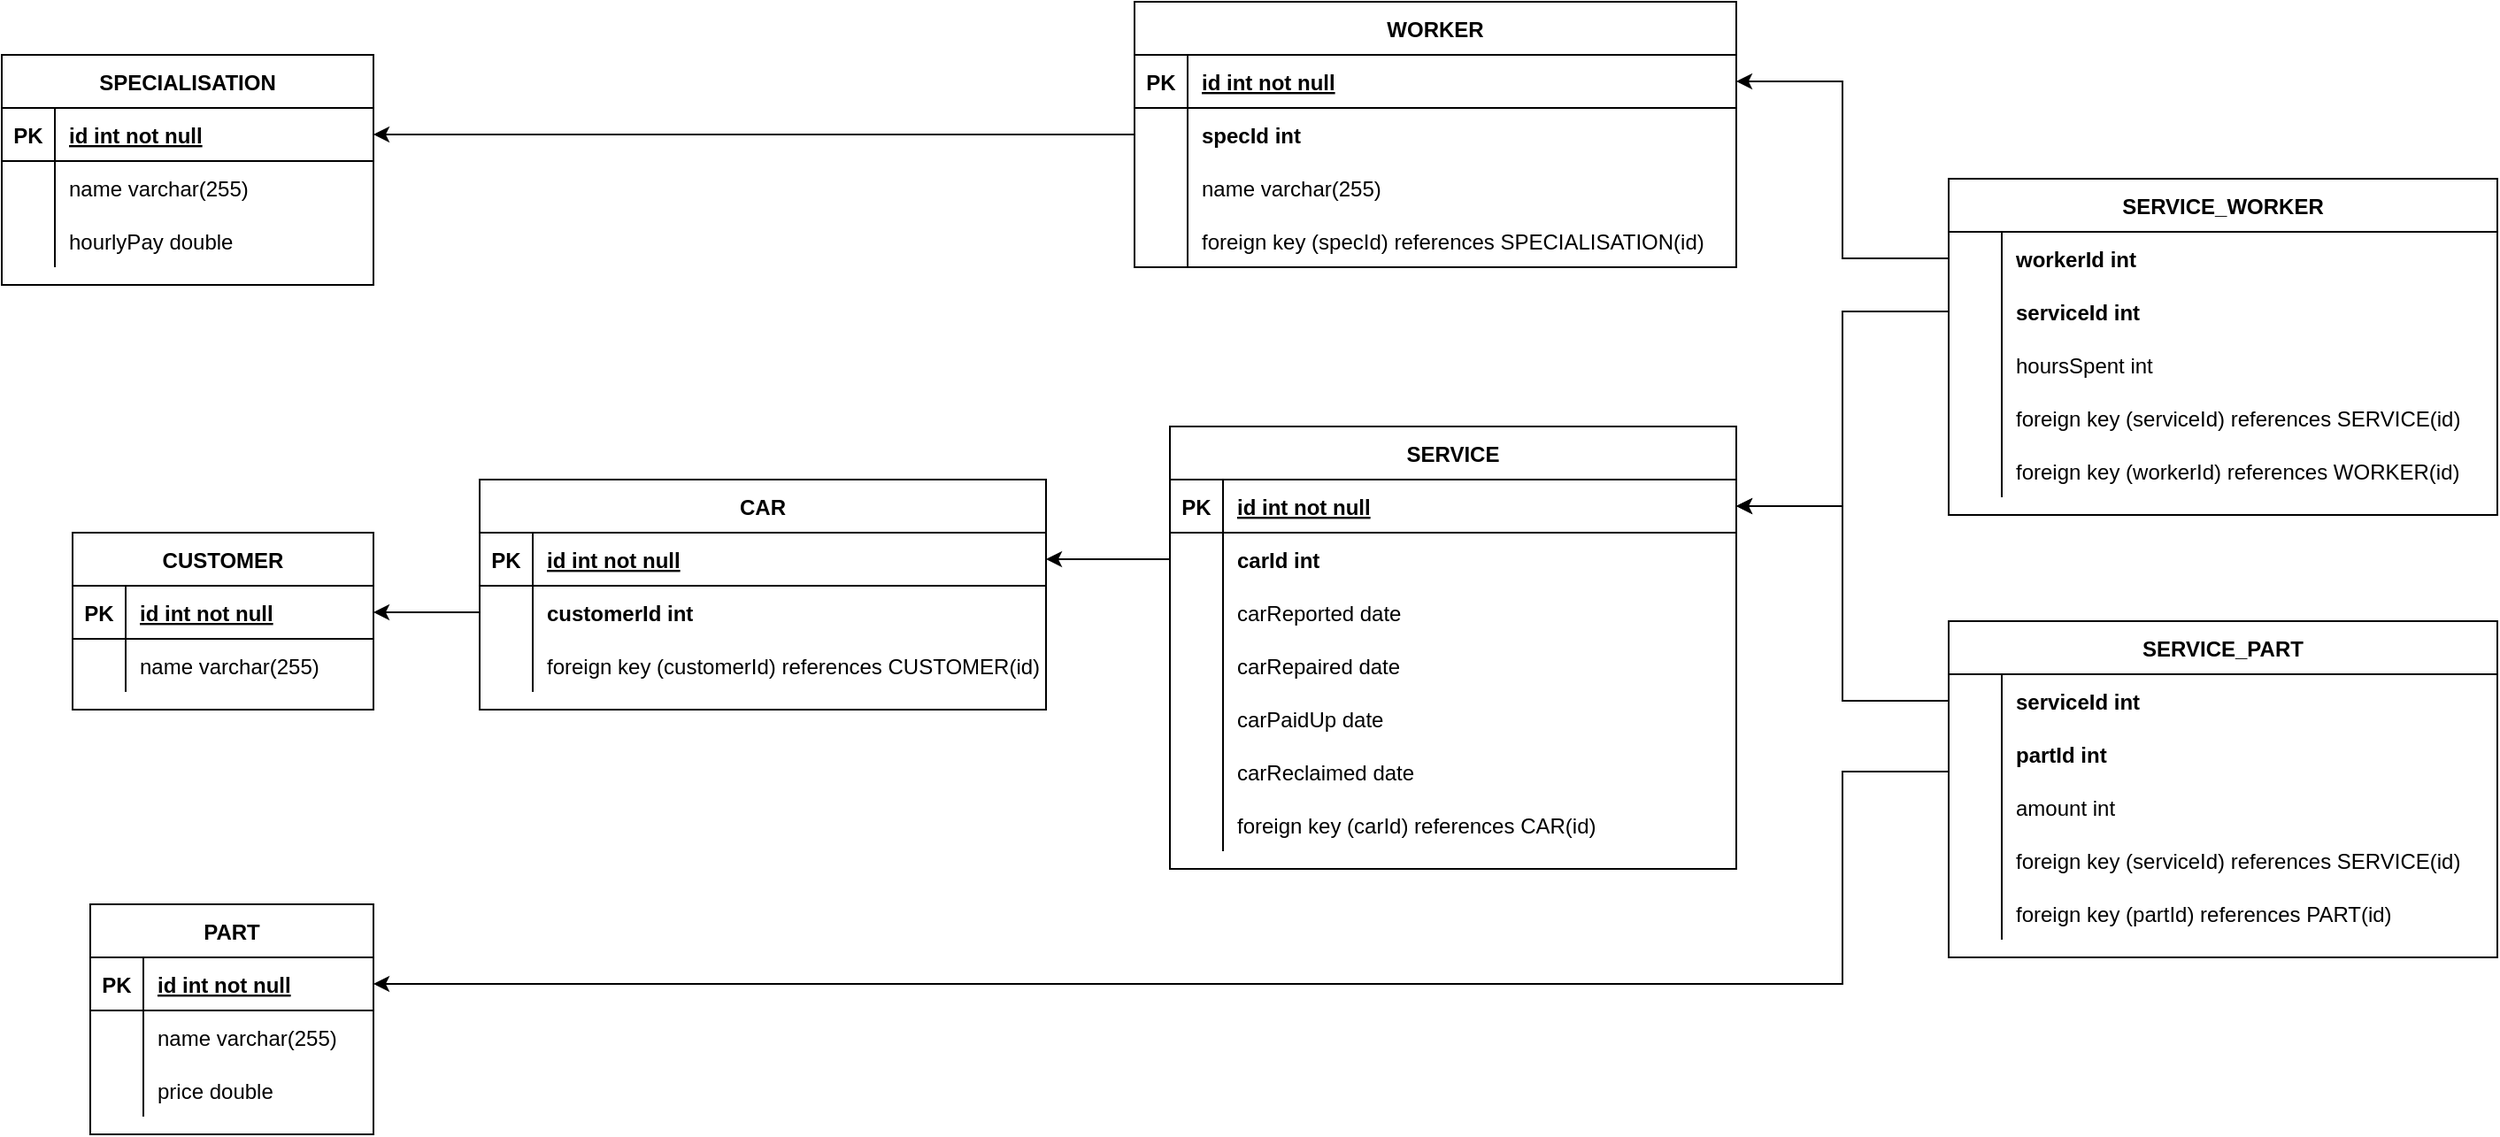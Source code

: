 <mxfile version="15.5.4" type="embed"><diagram name="Page-1" id="a7904f86-f2b4-8e86-fa97-74104820619b"><mxGraphModel dx="1587" dy="373" grid="1" gridSize="10" guides="1" tooltips="1" connect="1" arrows="1" fold="1" page="1" pageScale="1" pageWidth="1100" pageHeight="850" background="none" math="0" shadow="0"><root><mxCell id="0"/><mxCell id="1" parent="0"/><mxCell id="XZ2ydOIf4kOZczTVMrgC-162" value="CAR" style="shape=table;startSize=30;container=1;collapsible=1;childLayout=tableLayout;fixedRows=1;rowLines=0;fontStyle=1;align=center;resizeLast=1;" parent="1" vertex="1"><mxGeometry x="-380" y="380" width="320" height="130" as="geometry"/></mxCell><mxCell id="XZ2ydOIf4kOZczTVMrgC-163" value="" style="shape=tableRow;horizontal=0;startSize=0;swimlaneHead=0;swimlaneBody=0;fillColor=none;collapsible=0;dropTarget=0;points=[[0,0.5],[1,0.5]];portConstraint=eastwest;top=0;left=0;right=0;bottom=1;" parent="XZ2ydOIf4kOZczTVMrgC-162" vertex="1"><mxGeometry y="30" width="320" height="30" as="geometry"/></mxCell><mxCell id="XZ2ydOIf4kOZczTVMrgC-164" value="PK" style="shape=partialRectangle;overflow=hidden;connectable=0;fillColor=none;top=0;left=0;bottom=0;right=0;fontStyle=1;" parent="XZ2ydOIf4kOZczTVMrgC-163" vertex="1"><mxGeometry width="30" height="30" as="geometry"><mxRectangle width="30" height="30" as="alternateBounds"/></mxGeometry></mxCell><mxCell id="XZ2ydOIf4kOZczTVMrgC-165" value="id int not null" style="shape=partialRectangle;overflow=hidden;connectable=0;fillColor=none;align=left;top=0;left=0;bottom=0;right=0;spacingLeft=6;fontStyle=5;" parent="XZ2ydOIf4kOZczTVMrgC-163" vertex="1"><mxGeometry x="30" width="290" height="30" as="geometry"><mxRectangle width="290" height="30" as="alternateBounds"/></mxGeometry></mxCell><mxCell id="XZ2ydOIf4kOZczTVMrgC-166" value="" style="shape=tableRow;horizontal=0;startSize=0;swimlaneHead=0;swimlaneBody=0;fillColor=none;collapsible=0;dropTarget=0;points=[[0,0.5],[1,0.5]];portConstraint=eastwest;top=0;left=0;right=0;bottom=0;" parent="XZ2ydOIf4kOZczTVMrgC-162" vertex="1"><mxGeometry y="60" width="320" height="30" as="geometry"/></mxCell><mxCell id="XZ2ydOIf4kOZczTVMrgC-167" value="" style="shape=partialRectangle;overflow=hidden;connectable=0;fillColor=none;top=0;left=0;bottom=0;right=0;" parent="XZ2ydOIf4kOZczTVMrgC-166" vertex="1"><mxGeometry width="30" height="30" as="geometry"><mxRectangle width="30" height="30" as="alternateBounds"/></mxGeometry></mxCell><mxCell id="XZ2ydOIf4kOZczTVMrgC-168" value="customerId int" style="shape=partialRectangle;overflow=hidden;connectable=0;fillColor=none;align=left;top=0;left=0;bottom=0;right=0;spacingLeft=6;fontStyle=1" parent="XZ2ydOIf4kOZczTVMrgC-166" vertex="1"><mxGeometry x="30" width="290" height="30" as="geometry"><mxRectangle width="290" height="30" as="alternateBounds"/></mxGeometry></mxCell><mxCell id="XZ2ydOIf4kOZczTVMrgC-169" value="" style="shape=tableRow;horizontal=0;startSize=0;swimlaneHead=0;swimlaneBody=0;fillColor=none;collapsible=0;dropTarget=0;points=[[0,0.5],[1,0.5]];portConstraint=eastwest;top=0;left=0;right=0;bottom=0;" parent="XZ2ydOIf4kOZczTVMrgC-162" vertex="1"><mxGeometry y="90" width="320" height="30" as="geometry"/></mxCell><mxCell id="XZ2ydOIf4kOZczTVMrgC-170" value="" style="shape=partialRectangle;overflow=hidden;connectable=0;fillColor=none;top=0;left=0;bottom=0;right=0;" parent="XZ2ydOIf4kOZczTVMrgC-169" vertex="1"><mxGeometry width="30" height="30" as="geometry"><mxRectangle width="30" height="30" as="alternateBounds"/></mxGeometry></mxCell><mxCell id="XZ2ydOIf4kOZczTVMrgC-171" value="foreign key (customerId) references CUSTOMER(id)" style="shape=partialRectangle;overflow=hidden;connectable=0;fillColor=none;align=left;top=0;left=0;bottom=0;right=0;spacingLeft=6;" parent="XZ2ydOIf4kOZczTVMrgC-169" vertex="1"><mxGeometry x="30" width="290" height="30" as="geometry"><mxRectangle width="290" height="30" as="alternateBounds"/></mxGeometry></mxCell><mxCell id="XZ2ydOIf4kOZczTVMrgC-172" value="" style="edgeStyle=orthogonalEdgeStyle;rounded=0;orthogonalLoop=1;jettySize=auto;html=1;exitX=0;exitY=0.5;exitDx=0;exitDy=0;entryX=1;entryY=0.5;entryDx=0;entryDy=0;" parent="1" source="XZ2ydOIf4kOZczTVMrgC-177" target="XZ2ydOIf4kOZczTVMrgC-163" edge="1"><mxGeometry relative="1" as="geometry"><mxPoint x="-190" y="570" as="targetPoint"/></mxGeometry></mxCell><mxCell id="XZ2ydOIf4kOZczTVMrgC-173" value="SERVICE" style="shape=table;startSize=30;container=1;collapsible=1;childLayout=tableLayout;fixedRows=1;rowLines=0;fontStyle=1;align=center;resizeLast=1;" parent="1" vertex="1"><mxGeometry x="10" y="350" width="320" height="250" as="geometry"/></mxCell><mxCell id="XZ2ydOIf4kOZczTVMrgC-174" value="" style="shape=tableRow;horizontal=0;startSize=0;swimlaneHead=0;swimlaneBody=0;fillColor=none;collapsible=0;dropTarget=0;points=[[0,0.5],[1,0.5]];portConstraint=eastwest;top=0;left=0;right=0;bottom=1;" parent="XZ2ydOIf4kOZczTVMrgC-173" vertex="1"><mxGeometry y="30" width="320" height="30" as="geometry"/></mxCell><mxCell id="XZ2ydOIf4kOZczTVMrgC-175" value="PK" style="shape=partialRectangle;overflow=hidden;connectable=0;fillColor=none;top=0;left=0;bottom=0;right=0;fontStyle=1;" parent="XZ2ydOIf4kOZczTVMrgC-174" vertex="1"><mxGeometry width="30" height="30" as="geometry"><mxRectangle width="30" height="30" as="alternateBounds"/></mxGeometry></mxCell><mxCell id="XZ2ydOIf4kOZczTVMrgC-176" value="id int not null" style="shape=partialRectangle;overflow=hidden;connectable=0;fillColor=none;align=left;top=0;left=0;bottom=0;right=0;spacingLeft=6;fontStyle=5;" parent="XZ2ydOIf4kOZczTVMrgC-174" vertex="1"><mxGeometry x="30" width="290" height="30" as="geometry"><mxRectangle width="290" height="30" as="alternateBounds"/></mxGeometry></mxCell><mxCell id="XZ2ydOIf4kOZczTVMrgC-177" value="" style="shape=tableRow;horizontal=0;startSize=0;swimlaneHead=0;swimlaneBody=0;fillColor=none;collapsible=0;dropTarget=0;points=[[0,0.5],[1,0.5]];portConstraint=eastwest;top=0;left=0;right=0;bottom=0;" parent="XZ2ydOIf4kOZczTVMrgC-173" vertex="1"><mxGeometry y="60" width="320" height="30" as="geometry"/></mxCell><mxCell id="XZ2ydOIf4kOZczTVMrgC-178" value="" style="shape=partialRectangle;overflow=hidden;connectable=0;fillColor=none;top=0;left=0;bottom=0;right=0;" parent="XZ2ydOIf4kOZczTVMrgC-177" vertex="1"><mxGeometry width="30" height="30" as="geometry"><mxRectangle width="30" height="30" as="alternateBounds"/></mxGeometry></mxCell><mxCell id="XZ2ydOIf4kOZczTVMrgC-179" value="carId int" style="shape=partialRectangle;overflow=hidden;connectable=0;fillColor=none;align=left;top=0;left=0;bottom=0;right=0;spacingLeft=6;fontStyle=1" parent="XZ2ydOIf4kOZczTVMrgC-177" vertex="1"><mxGeometry x="30" width="290" height="30" as="geometry"><mxRectangle width="290" height="30" as="alternateBounds"/></mxGeometry></mxCell><mxCell id="XZ2ydOIf4kOZczTVMrgC-183" value="" style="shape=tableRow;horizontal=0;startSize=0;swimlaneHead=0;swimlaneBody=0;fillColor=none;collapsible=0;dropTarget=0;points=[[0,0.5],[1,0.5]];portConstraint=eastwest;top=0;left=0;right=0;bottom=0;" parent="XZ2ydOIf4kOZczTVMrgC-173" vertex="1"><mxGeometry y="90" width="320" height="30" as="geometry"/></mxCell><mxCell id="XZ2ydOIf4kOZczTVMrgC-184" value="" style="shape=partialRectangle;overflow=hidden;connectable=0;fillColor=none;top=0;left=0;bottom=0;right=0;" parent="XZ2ydOIf4kOZczTVMrgC-183" vertex="1"><mxGeometry width="30" height="30" as="geometry"><mxRectangle width="30" height="30" as="alternateBounds"/></mxGeometry></mxCell><mxCell id="XZ2ydOIf4kOZczTVMrgC-185" value="carReported date" style="shape=partialRectangle;overflow=hidden;connectable=0;fillColor=none;align=left;top=0;left=0;bottom=0;right=0;spacingLeft=6;" parent="XZ2ydOIf4kOZczTVMrgC-183" vertex="1"><mxGeometry x="30" width="290" height="30" as="geometry"><mxRectangle width="290" height="30" as="alternateBounds"/></mxGeometry></mxCell><mxCell id="XZ2ydOIf4kOZczTVMrgC-186" value="" style="shape=tableRow;horizontal=0;startSize=0;swimlaneHead=0;swimlaneBody=0;fillColor=none;collapsible=0;dropTarget=0;points=[[0,0.5],[1,0.5]];portConstraint=eastwest;top=0;left=0;right=0;bottom=0;" parent="XZ2ydOIf4kOZczTVMrgC-173" vertex="1"><mxGeometry y="120" width="320" height="30" as="geometry"/></mxCell><mxCell id="XZ2ydOIf4kOZczTVMrgC-187" value="" style="shape=partialRectangle;overflow=hidden;connectable=0;fillColor=none;top=0;left=0;bottom=0;right=0;" parent="XZ2ydOIf4kOZczTVMrgC-186" vertex="1"><mxGeometry width="30" height="30" as="geometry"><mxRectangle width="30" height="30" as="alternateBounds"/></mxGeometry></mxCell><mxCell id="XZ2ydOIf4kOZczTVMrgC-188" value="carRepaired date" style="shape=partialRectangle;overflow=hidden;connectable=0;fillColor=none;align=left;top=0;left=0;bottom=0;right=0;spacingLeft=6;" parent="XZ2ydOIf4kOZczTVMrgC-186" vertex="1"><mxGeometry x="30" width="290" height="30" as="geometry"><mxRectangle width="290" height="30" as="alternateBounds"/></mxGeometry></mxCell><mxCell id="XZ2ydOIf4kOZczTVMrgC-180" value="" style="shape=tableRow;horizontal=0;startSize=0;swimlaneHead=0;swimlaneBody=0;fillColor=none;collapsible=0;dropTarget=0;points=[[0,0.5],[1,0.5]];portConstraint=eastwest;top=0;left=0;right=0;bottom=0;" parent="XZ2ydOIf4kOZczTVMrgC-173" vertex="1"><mxGeometry y="150" width="320" height="30" as="geometry"/></mxCell><mxCell id="XZ2ydOIf4kOZczTVMrgC-181" value="" style="shape=partialRectangle;overflow=hidden;connectable=0;fillColor=none;top=0;left=0;bottom=0;right=0;" parent="XZ2ydOIf4kOZczTVMrgC-180" vertex="1"><mxGeometry width="30" height="30" as="geometry"><mxRectangle width="30" height="30" as="alternateBounds"/></mxGeometry></mxCell><mxCell id="XZ2ydOIf4kOZczTVMrgC-182" value="carPaidUp date" style="shape=partialRectangle;overflow=hidden;connectable=0;fillColor=none;align=left;top=0;left=0;bottom=0;right=0;spacingLeft=6;" parent="XZ2ydOIf4kOZczTVMrgC-180" vertex="1"><mxGeometry x="30" width="290" height="30" as="geometry"><mxRectangle width="290" height="30" as="alternateBounds"/></mxGeometry></mxCell><mxCell id="XZ2ydOIf4kOZczTVMrgC-189" value="" style="shape=tableRow;horizontal=0;startSize=0;swimlaneHead=0;swimlaneBody=0;fillColor=none;collapsible=0;dropTarget=0;points=[[0,0.5],[1,0.5]];portConstraint=eastwest;top=0;left=0;right=0;bottom=0;" parent="XZ2ydOIf4kOZczTVMrgC-173" vertex="1"><mxGeometry y="180" width="320" height="30" as="geometry"/></mxCell><mxCell id="XZ2ydOIf4kOZczTVMrgC-190" value="" style="shape=partialRectangle;overflow=hidden;connectable=0;fillColor=none;top=0;left=0;bottom=0;right=0;" parent="XZ2ydOIf4kOZczTVMrgC-189" vertex="1"><mxGeometry width="30" height="30" as="geometry"><mxRectangle width="30" height="30" as="alternateBounds"/></mxGeometry></mxCell><mxCell id="XZ2ydOIf4kOZczTVMrgC-191" value="carReclaimed date" style="shape=partialRectangle;overflow=hidden;connectable=0;fillColor=none;align=left;top=0;left=0;bottom=0;right=0;spacingLeft=6;" parent="XZ2ydOIf4kOZczTVMrgC-189" vertex="1"><mxGeometry x="30" width="290" height="30" as="geometry"><mxRectangle width="290" height="30" as="alternateBounds"/></mxGeometry></mxCell><mxCell id="4" value="" style="shape=tableRow;horizontal=0;startSize=0;swimlaneHead=0;swimlaneBody=0;fillColor=none;collapsible=0;dropTarget=0;points=[[0,0.5],[1,0.5]];portConstraint=eastwest;top=0;left=0;right=0;bottom=0;" vertex="1" parent="XZ2ydOIf4kOZczTVMrgC-173"><mxGeometry y="210" width="320" height="30" as="geometry"/></mxCell><mxCell id="5" value="" style="shape=partialRectangle;overflow=hidden;connectable=0;fillColor=none;top=0;left=0;bottom=0;right=0;" vertex="1" parent="4"><mxGeometry width="30" height="30" as="geometry"><mxRectangle width="30" height="30" as="alternateBounds"/></mxGeometry></mxCell><mxCell id="6" value="foreign key (carId) references CAR(id)" style="shape=partialRectangle;overflow=hidden;connectable=0;fillColor=none;align=left;top=0;left=0;bottom=0;right=0;spacingLeft=6;" vertex="1" parent="4"><mxGeometry x="30" width="290" height="30" as="geometry"><mxRectangle width="290" height="30" as="alternateBounds"/></mxGeometry></mxCell><mxCell id="XZ2ydOIf4kOZczTVMrgC-192" value="PART" style="shape=table;startSize=30;container=1;collapsible=1;childLayout=tableLayout;fixedRows=1;rowLines=0;fontStyle=1;align=center;resizeLast=1;" parent="1" vertex="1"><mxGeometry x="-600" y="620" width="160" height="130" as="geometry"/></mxCell><mxCell id="XZ2ydOIf4kOZczTVMrgC-193" value="" style="shape=tableRow;horizontal=0;startSize=0;swimlaneHead=0;swimlaneBody=0;fillColor=none;collapsible=0;dropTarget=0;points=[[0,0.5],[1,0.5]];portConstraint=eastwest;top=0;left=0;right=0;bottom=1;" parent="XZ2ydOIf4kOZczTVMrgC-192" vertex="1"><mxGeometry y="30" width="160" height="30" as="geometry"/></mxCell><mxCell id="XZ2ydOIf4kOZczTVMrgC-194" value="PK" style="shape=partialRectangle;overflow=hidden;connectable=0;fillColor=none;top=0;left=0;bottom=0;right=0;fontStyle=1;" parent="XZ2ydOIf4kOZczTVMrgC-193" vertex="1"><mxGeometry width="30" height="30" as="geometry"><mxRectangle width="30" height="30" as="alternateBounds"/></mxGeometry></mxCell><mxCell id="XZ2ydOIf4kOZczTVMrgC-195" value="id int not null" style="shape=partialRectangle;overflow=hidden;connectable=0;fillColor=none;align=left;top=0;left=0;bottom=0;right=0;spacingLeft=6;fontStyle=5;" parent="XZ2ydOIf4kOZczTVMrgC-193" vertex="1"><mxGeometry x="30" width="130" height="30" as="geometry"><mxRectangle width="130" height="30" as="alternateBounds"/></mxGeometry></mxCell><mxCell id="XZ2ydOIf4kOZczTVMrgC-196" value="" style="shape=tableRow;horizontal=0;startSize=0;swimlaneHead=0;swimlaneBody=0;fillColor=none;collapsible=0;dropTarget=0;points=[[0,0.5],[1,0.5]];portConstraint=eastwest;top=0;left=0;right=0;bottom=0;" parent="XZ2ydOIf4kOZczTVMrgC-192" vertex="1"><mxGeometry y="60" width="160" height="30" as="geometry"/></mxCell><mxCell id="XZ2ydOIf4kOZczTVMrgC-197" value="" style="shape=partialRectangle;overflow=hidden;connectable=0;fillColor=none;top=0;left=0;bottom=0;right=0;" parent="XZ2ydOIf4kOZczTVMrgC-196" vertex="1"><mxGeometry width="30" height="30" as="geometry"><mxRectangle width="30" height="30" as="alternateBounds"/></mxGeometry></mxCell><mxCell id="XZ2ydOIf4kOZczTVMrgC-198" value="name varchar(255)" style="shape=partialRectangle;overflow=hidden;connectable=0;fillColor=none;align=left;top=0;left=0;bottom=0;right=0;spacingLeft=6;" parent="XZ2ydOIf4kOZczTVMrgC-196" vertex="1"><mxGeometry x="30" width="130" height="30" as="geometry"><mxRectangle width="130" height="30" as="alternateBounds"/></mxGeometry></mxCell><mxCell id="XZ2ydOIf4kOZczTVMrgC-199" value="" style="shape=tableRow;horizontal=0;startSize=0;swimlaneHead=0;swimlaneBody=0;fillColor=none;collapsible=0;dropTarget=0;points=[[0,0.5],[1,0.5]];portConstraint=eastwest;top=0;left=0;right=0;bottom=0;" parent="XZ2ydOIf4kOZczTVMrgC-192" vertex="1"><mxGeometry y="90" width="160" height="30" as="geometry"/></mxCell><mxCell id="XZ2ydOIf4kOZczTVMrgC-200" value="" style="shape=partialRectangle;overflow=hidden;connectable=0;fillColor=none;top=0;left=0;bottom=0;right=0;" parent="XZ2ydOIf4kOZczTVMrgC-199" vertex="1"><mxGeometry width="30" height="30" as="geometry"><mxRectangle width="30" height="30" as="alternateBounds"/></mxGeometry></mxCell><mxCell id="XZ2ydOIf4kOZczTVMrgC-201" value="price double" style="shape=partialRectangle;overflow=hidden;connectable=0;fillColor=none;align=left;top=0;left=0;bottom=0;right=0;spacingLeft=6;" parent="XZ2ydOIf4kOZczTVMrgC-199" vertex="1"><mxGeometry x="30" width="130" height="30" as="geometry"><mxRectangle width="130" height="30" as="alternateBounds"/></mxGeometry></mxCell><mxCell id="XZ2ydOIf4kOZczTVMrgC-202" value="WORKER" style="shape=table;startSize=30;container=1;collapsible=1;childLayout=tableLayout;fixedRows=1;rowLines=0;fontStyle=1;align=center;resizeLast=1;" parent="1" vertex="1"><mxGeometry x="-10" y="110" width="340" height="150" as="geometry"/></mxCell><mxCell id="XZ2ydOIf4kOZczTVMrgC-203" value="" style="shape=tableRow;horizontal=0;startSize=0;swimlaneHead=0;swimlaneBody=0;fillColor=none;collapsible=0;dropTarget=0;points=[[0,0.5],[1,0.5]];portConstraint=eastwest;top=0;left=0;right=0;bottom=1;" parent="XZ2ydOIf4kOZczTVMrgC-202" vertex="1"><mxGeometry y="30" width="340" height="30" as="geometry"/></mxCell><mxCell id="XZ2ydOIf4kOZczTVMrgC-204" value="PK" style="shape=partialRectangle;overflow=hidden;connectable=0;fillColor=none;top=0;left=0;bottom=0;right=0;fontStyle=1;" parent="XZ2ydOIf4kOZczTVMrgC-203" vertex="1"><mxGeometry width="30" height="30" as="geometry"><mxRectangle width="30" height="30" as="alternateBounds"/></mxGeometry></mxCell><mxCell id="XZ2ydOIf4kOZczTVMrgC-205" value="id int not null" style="shape=partialRectangle;overflow=hidden;connectable=0;fillColor=none;align=left;top=0;left=0;bottom=0;right=0;spacingLeft=6;fontStyle=5;" parent="XZ2ydOIf4kOZczTVMrgC-203" vertex="1"><mxGeometry x="30" width="310" height="30" as="geometry"><mxRectangle width="310" height="30" as="alternateBounds"/></mxGeometry></mxCell><mxCell id="XZ2ydOIf4kOZczTVMrgC-206" value="" style="shape=tableRow;horizontal=0;startSize=0;swimlaneHead=0;swimlaneBody=0;fillColor=none;collapsible=0;dropTarget=0;points=[[0,0.5],[1,0.5]];portConstraint=eastwest;top=0;left=0;right=0;bottom=0;" parent="XZ2ydOIf4kOZczTVMrgC-202" vertex="1"><mxGeometry y="60" width="340" height="30" as="geometry"/></mxCell><mxCell id="XZ2ydOIf4kOZczTVMrgC-207" value="" style="shape=partialRectangle;overflow=hidden;connectable=0;fillColor=none;top=0;left=0;bottom=0;right=0;" parent="XZ2ydOIf4kOZczTVMrgC-206" vertex="1"><mxGeometry width="30" height="30" as="geometry"><mxRectangle width="30" height="30" as="alternateBounds"/></mxGeometry></mxCell><mxCell id="XZ2ydOIf4kOZczTVMrgC-208" value="specId int" style="shape=partialRectangle;overflow=hidden;connectable=0;fillColor=none;align=left;top=0;left=0;bottom=0;right=0;spacingLeft=6;fontStyle=1" parent="XZ2ydOIf4kOZczTVMrgC-206" vertex="1"><mxGeometry x="30" width="310" height="30" as="geometry"><mxRectangle width="310" height="30" as="alternateBounds"/></mxGeometry></mxCell><mxCell id="XZ2ydOIf4kOZczTVMrgC-209" value="" style="shape=tableRow;horizontal=0;startSize=0;swimlaneHead=0;swimlaneBody=0;fillColor=none;collapsible=0;dropTarget=0;points=[[0,0.5],[1,0.5]];portConstraint=eastwest;top=0;left=0;right=0;bottom=0;" parent="XZ2ydOIf4kOZczTVMrgC-202" vertex="1"><mxGeometry y="90" width="340" height="30" as="geometry"/></mxCell><mxCell id="XZ2ydOIf4kOZczTVMrgC-210" value="" style="shape=partialRectangle;overflow=hidden;connectable=0;fillColor=none;top=0;left=0;bottom=0;right=0;" parent="XZ2ydOIf4kOZczTVMrgC-209" vertex="1"><mxGeometry width="30" height="30" as="geometry"><mxRectangle width="30" height="30" as="alternateBounds"/></mxGeometry></mxCell><mxCell id="XZ2ydOIf4kOZczTVMrgC-211" value="name varchar(255)" style="shape=partialRectangle;overflow=hidden;connectable=0;fillColor=none;align=left;top=0;left=0;bottom=0;right=0;spacingLeft=6;" parent="XZ2ydOIf4kOZczTVMrgC-209" vertex="1"><mxGeometry x="30" width="310" height="30" as="geometry"><mxRectangle width="310" height="30" as="alternateBounds"/></mxGeometry></mxCell><mxCell id="XZ2ydOIf4kOZczTVMrgC-212" value="" style="shape=tableRow;horizontal=0;startSize=0;swimlaneHead=0;swimlaneBody=0;fillColor=none;collapsible=0;dropTarget=0;points=[[0,0.5],[1,0.5]];portConstraint=eastwest;top=0;left=0;right=0;bottom=0;" parent="XZ2ydOIf4kOZczTVMrgC-202" vertex="1"><mxGeometry y="120" width="340" height="30" as="geometry"/></mxCell><mxCell id="XZ2ydOIf4kOZczTVMrgC-213" value="" style="shape=partialRectangle;overflow=hidden;connectable=0;fillColor=none;top=0;left=0;bottom=0;right=0;" parent="XZ2ydOIf4kOZczTVMrgC-212" vertex="1"><mxGeometry width="30" height="30" as="geometry"><mxRectangle width="30" height="30" as="alternateBounds"/></mxGeometry></mxCell><mxCell id="XZ2ydOIf4kOZczTVMrgC-214" value="foreign key (specId) references SPECIALISATION(id)" style="shape=partialRectangle;overflow=hidden;connectable=0;fillColor=none;align=left;top=0;left=0;bottom=0;right=0;spacingLeft=6;" parent="XZ2ydOIf4kOZczTVMrgC-212" vertex="1"><mxGeometry x="30" width="310" height="30" as="geometry"><mxRectangle width="310" height="30" as="alternateBounds"/></mxGeometry></mxCell><mxCell id="XZ2ydOIf4kOZczTVMrgC-215" value="SERVICE_WORKER" style="shape=table;startSize=30;container=1;collapsible=1;childLayout=tableLayout;fixedRows=1;rowLines=0;fontStyle=1;align=center;resizeLast=1;" parent="1" vertex="1"><mxGeometry x="450" y="210" width="310" height="190" as="geometry"/></mxCell><mxCell id="XZ2ydOIf4kOZczTVMrgC-216" value="" style="shape=tableRow;horizontal=0;startSize=0;swimlaneHead=0;swimlaneBody=0;fillColor=none;collapsible=0;dropTarget=0;points=[[0,0.5],[1,0.5]];portConstraint=eastwest;top=0;left=0;right=0;bottom=0;" parent="XZ2ydOIf4kOZczTVMrgC-215" vertex="1"><mxGeometry y="30" width="310" height="30" as="geometry"/></mxCell><mxCell id="XZ2ydOIf4kOZczTVMrgC-217" value="" style="shape=partialRectangle;overflow=hidden;connectable=0;fillColor=none;top=0;left=0;bottom=0;right=0;" parent="XZ2ydOIf4kOZczTVMrgC-216" vertex="1"><mxGeometry width="30" height="30" as="geometry"><mxRectangle width="30" height="30" as="alternateBounds"/></mxGeometry></mxCell><mxCell id="XZ2ydOIf4kOZczTVMrgC-218" value="workerId int" style="shape=partialRectangle;overflow=hidden;connectable=0;fillColor=none;align=left;top=0;left=0;bottom=0;right=0;spacingLeft=6;fontStyle=1" parent="XZ2ydOIf4kOZczTVMrgC-216" vertex="1"><mxGeometry x="30" width="280" height="30" as="geometry"><mxRectangle width="280" height="30" as="alternateBounds"/></mxGeometry></mxCell><mxCell id="XZ2ydOIf4kOZczTVMrgC-219" value="" style="shape=tableRow;horizontal=0;startSize=0;swimlaneHead=0;swimlaneBody=0;fillColor=none;collapsible=0;dropTarget=0;points=[[0,0.5],[1,0.5]];portConstraint=eastwest;top=0;left=0;right=0;bottom=0;" parent="XZ2ydOIf4kOZczTVMrgC-215" vertex="1"><mxGeometry y="60" width="310" height="30" as="geometry"/></mxCell><mxCell id="XZ2ydOIf4kOZczTVMrgC-220" value="" style="shape=partialRectangle;overflow=hidden;connectable=0;fillColor=none;top=0;left=0;bottom=0;right=0;" parent="XZ2ydOIf4kOZczTVMrgC-219" vertex="1"><mxGeometry width="30" height="30" as="geometry"><mxRectangle width="30" height="30" as="alternateBounds"/></mxGeometry></mxCell><mxCell id="XZ2ydOIf4kOZczTVMrgC-221" value="serviceId int" style="shape=partialRectangle;overflow=hidden;connectable=0;fillColor=none;align=left;top=0;left=0;bottom=0;right=0;spacingLeft=6;fontStyle=1" parent="XZ2ydOIf4kOZczTVMrgC-219" vertex="1"><mxGeometry x="30" width="280" height="30" as="geometry"><mxRectangle width="280" height="30" as="alternateBounds"/></mxGeometry></mxCell><mxCell id="XZ2ydOIf4kOZczTVMrgC-222" value="" style="shape=tableRow;horizontal=0;startSize=0;swimlaneHead=0;swimlaneBody=0;fillColor=none;collapsible=0;dropTarget=0;points=[[0,0.5],[1,0.5]];portConstraint=eastwest;top=0;left=0;right=0;bottom=0;" parent="XZ2ydOIf4kOZczTVMrgC-215" vertex="1"><mxGeometry y="90" width="310" height="30" as="geometry"/></mxCell><mxCell id="XZ2ydOIf4kOZczTVMrgC-223" value="" style="shape=partialRectangle;overflow=hidden;connectable=0;fillColor=none;top=0;left=0;bottom=0;right=0;" parent="XZ2ydOIf4kOZczTVMrgC-222" vertex="1"><mxGeometry width="30" height="30" as="geometry"><mxRectangle width="30" height="30" as="alternateBounds"/></mxGeometry></mxCell><mxCell id="XZ2ydOIf4kOZczTVMrgC-224" value="hoursSpent int" style="shape=partialRectangle;overflow=hidden;connectable=0;fillColor=none;align=left;top=0;left=0;bottom=0;right=0;spacingLeft=6;" parent="XZ2ydOIf4kOZczTVMrgC-222" vertex="1"><mxGeometry x="30" width="280" height="30" as="geometry"><mxRectangle width="280" height="30" as="alternateBounds"/></mxGeometry></mxCell><mxCell id="XZ2ydOIf4kOZczTVMrgC-225" value="" style="shape=tableRow;horizontal=0;startSize=0;swimlaneHead=0;swimlaneBody=0;fillColor=none;collapsible=0;dropTarget=0;points=[[0,0.5],[1,0.5]];portConstraint=eastwest;top=0;left=0;right=0;bottom=0;" parent="XZ2ydOIf4kOZczTVMrgC-215" vertex="1"><mxGeometry y="120" width="310" height="30" as="geometry"/></mxCell><mxCell id="XZ2ydOIf4kOZczTVMrgC-226" value="" style="shape=partialRectangle;overflow=hidden;connectable=0;fillColor=none;top=0;left=0;bottom=0;right=0;" parent="XZ2ydOIf4kOZczTVMrgC-225" vertex="1"><mxGeometry width="30" height="30" as="geometry"><mxRectangle width="30" height="30" as="alternateBounds"/></mxGeometry></mxCell><mxCell id="XZ2ydOIf4kOZczTVMrgC-227" value="foreign key (serviceId) references SERVICE(id)" style="shape=partialRectangle;overflow=hidden;connectable=0;fillColor=none;align=left;top=0;left=0;bottom=0;right=0;spacingLeft=6;" parent="XZ2ydOIf4kOZczTVMrgC-225" vertex="1"><mxGeometry x="30" width="280" height="30" as="geometry"><mxRectangle width="280" height="30" as="alternateBounds"/></mxGeometry></mxCell><mxCell id="XZ2ydOIf4kOZczTVMrgC-228" value="" style="shape=tableRow;horizontal=0;startSize=0;swimlaneHead=0;swimlaneBody=0;fillColor=none;collapsible=0;dropTarget=0;points=[[0,0.5],[1,0.5]];portConstraint=eastwest;top=0;left=0;right=0;bottom=0;" parent="XZ2ydOIf4kOZczTVMrgC-215" vertex="1"><mxGeometry y="150" width="310" height="30" as="geometry"/></mxCell><mxCell id="XZ2ydOIf4kOZczTVMrgC-229" value="" style="shape=partialRectangle;overflow=hidden;connectable=0;fillColor=none;top=0;left=0;bottom=0;right=0;" parent="XZ2ydOIf4kOZczTVMrgC-228" vertex="1"><mxGeometry width="30" height="30" as="geometry"><mxRectangle width="30" height="30" as="alternateBounds"/></mxGeometry></mxCell><mxCell id="XZ2ydOIf4kOZczTVMrgC-230" value="foreign key (workerId) references WORKER(id)" style="shape=partialRectangle;overflow=hidden;connectable=0;fillColor=none;align=left;top=0;left=0;bottom=0;right=0;spacingLeft=6;" parent="XZ2ydOIf4kOZczTVMrgC-228" vertex="1"><mxGeometry x="30" width="280" height="30" as="geometry"><mxRectangle width="280" height="30" as="alternateBounds"/></mxGeometry></mxCell><mxCell id="XZ2ydOIf4kOZczTVMrgC-231" value="SERVICE_PART" style="shape=table;startSize=30;container=1;collapsible=1;childLayout=tableLayout;fixedRows=1;rowLines=0;fontStyle=1;align=center;resizeLast=1;" parent="1" vertex="1"><mxGeometry x="450" y="460" width="310" height="190" as="geometry"><mxRectangle x="380" y="440" width="130" height="30" as="alternateBounds"/></mxGeometry></mxCell><mxCell id="XZ2ydOIf4kOZczTVMrgC-232" value="" style="shape=tableRow;horizontal=0;startSize=0;swimlaneHead=0;swimlaneBody=0;fillColor=none;collapsible=0;dropTarget=0;points=[[0,0.5],[1,0.5]];portConstraint=eastwest;top=0;left=0;right=0;bottom=0;" parent="XZ2ydOIf4kOZczTVMrgC-231" vertex="1"><mxGeometry y="30" width="310" height="30" as="geometry"/></mxCell><mxCell id="XZ2ydOIf4kOZczTVMrgC-233" value="" style="shape=partialRectangle;overflow=hidden;connectable=0;fillColor=none;top=0;left=0;bottom=0;right=0;" parent="XZ2ydOIf4kOZczTVMrgC-232" vertex="1"><mxGeometry width="30" height="30" as="geometry"><mxRectangle width="30" height="30" as="alternateBounds"/></mxGeometry></mxCell><mxCell id="XZ2ydOIf4kOZczTVMrgC-234" value="serviceId int" style="shape=partialRectangle;overflow=hidden;connectable=0;fillColor=none;align=left;top=0;left=0;bottom=0;right=0;spacingLeft=6;fontStyle=1" parent="XZ2ydOIf4kOZczTVMrgC-232" vertex="1"><mxGeometry x="30" width="280" height="30" as="geometry"><mxRectangle width="280" height="30" as="alternateBounds"/></mxGeometry></mxCell><mxCell id="XZ2ydOIf4kOZczTVMrgC-235" value="" style="shape=tableRow;horizontal=0;startSize=0;swimlaneHead=0;swimlaneBody=0;fillColor=none;collapsible=0;dropTarget=0;points=[[0,0.5],[1,0.5]];portConstraint=eastwest;top=0;left=0;right=0;bottom=0;" parent="XZ2ydOIf4kOZczTVMrgC-231" vertex="1"><mxGeometry y="60" width="310" height="30" as="geometry"/></mxCell><mxCell id="XZ2ydOIf4kOZczTVMrgC-236" value="" style="shape=partialRectangle;overflow=hidden;connectable=0;fillColor=none;top=0;left=0;bottom=0;right=0;" parent="XZ2ydOIf4kOZczTVMrgC-235" vertex="1"><mxGeometry width="30" height="30" as="geometry"><mxRectangle width="30" height="30" as="alternateBounds"/></mxGeometry></mxCell><mxCell id="XZ2ydOIf4kOZczTVMrgC-237" value="partId int" style="shape=partialRectangle;overflow=hidden;connectable=0;fillColor=none;align=left;top=0;left=0;bottom=0;right=0;spacingLeft=6;fontStyle=1" parent="XZ2ydOIf4kOZczTVMrgC-235" vertex="1"><mxGeometry x="30" width="280" height="30" as="geometry"><mxRectangle width="280" height="30" as="alternateBounds"/></mxGeometry></mxCell><mxCell id="XZ2ydOIf4kOZczTVMrgC-238" value="" style="shape=tableRow;horizontal=0;startSize=0;swimlaneHead=0;swimlaneBody=0;fillColor=none;collapsible=0;dropTarget=0;points=[[0,0.5],[1,0.5]];portConstraint=eastwest;top=0;left=0;right=0;bottom=0;" parent="XZ2ydOIf4kOZczTVMrgC-231" vertex="1"><mxGeometry y="90" width="310" height="30" as="geometry"/></mxCell><mxCell id="XZ2ydOIf4kOZczTVMrgC-239" value="" style="shape=partialRectangle;overflow=hidden;connectable=0;fillColor=none;top=0;left=0;bottom=0;right=0;" parent="XZ2ydOIf4kOZczTVMrgC-238" vertex="1"><mxGeometry width="30" height="30" as="geometry"><mxRectangle width="30" height="30" as="alternateBounds"/></mxGeometry></mxCell><mxCell id="XZ2ydOIf4kOZczTVMrgC-240" value="amount int" style="shape=partialRectangle;overflow=hidden;connectable=0;fillColor=none;align=left;top=0;left=0;bottom=0;right=0;spacingLeft=6;" parent="XZ2ydOIf4kOZczTVMrgC-238" vertex="1"><mxGeometry x="30" width="280" height="30" as="geometry"><mxRectangle width="280" height="30" as="alternateBounds"/></mxGeometry></mxCell><mxCell id="XZ2ydOIf4kOZczTVMrgC-241" value="" style="shape=tableRow;horizontal=0;startSize=0;swimlaneHead=0;swimlaneBody=0;fillColor=none;collapsible=0;dropTarget=0;points=[[0,0.5],[1,0.5]];portConstraint=eastwest;top=0;left=0;right=0;bottom=0;" parent="XZ2ydOIf4kOZczTVMrgC-231" vertex="1"><mxGeometry y="120" width="310" height="30" as="geometry"/></mxCell><mxCell id="XZ2ydOIf4kOZczTVMrgC-242" value="" style="shape=partialRectangle;overflow=hidden;connectable=0;fillColor=none;top=0;left=0;bottom=0;right=0;" parent="XZ2ydOIf4kOZczTVMrgC-241" vertex="1"><mxGeometry width="30" height="30" as="geometry"><mxRectangle width="30" height="30" as="alternateBounds"/></mxGeometry></mxCell><mxCell id="XZ2ydOIf4kOZczTVMrgC-243" value="foreign key (serviceId) references SERVICE(id)" style="shape=partialRectangle;overflow=hidden;connectable=0;fillColor=none;align=left;top=0;left=0;bottom=0;right=0;spacingLeft=6;" parent="XZ2ydOIf4kOZczTVMrgC-241" vertex="1"><mxGeometry x="30" width="280" height="30" as="geometry"><mxRectangle width="280" height="30" as="alternateBounds"/></mxGeometry></mxCell><mxCell id="XZ2ydOIf4kOZczTVMrgC-244" value="" style="shape=tableRow;horizontal=0;startSize=0;swimlaneHead=0;swimlaneBody=0;fillColor=none;collapsible=0;dropTarget=0;points=[[0,0.5],[1,0.5]];portConstraint=eastwest;top=0;left=0;right=0;bottom=0;" parent="XZ2ydOIf4kOZczTVMrgC-231" vertex="1"><mxGeometry y="150" width="310" height="30" as="geometry"/></mxCell><mxCell id="XZ2ydOIf4kOZczTVMrgC-245" value="" style="shape=partialRectangle;overflow=hidden;connectable=0;fillColor=none;top=0;left=0;bottom=0;right=0;" parent="XZ2ydOIf4kOZczTVMrgC-244" vertex="1"><mxGeometry width="30" height="30" as="geometry"><mxRectangle width="30" height="30" as="alternateBounds"/></mxGeometry></mxCell><mxCell id="XZ2ydOIf4kOZczTVMrgC-246" value="foreign key (partId) references PART(id)" style="shape=partialRectangle;overflow=hidden;connectable=0;fillColor=none;align=left;top=0;left=0;bottom=0;right=0;spacingLeft=6;" parent="XZ2ydOIf4kOZczTVMrgC-244" vertex="1"><mxGeometry x="30" width="280" height="30" as="geometry"><mxRectangle width="280" height="30" as="alternateBounds"/></mxGeometry></mxCell><mxCell id="XZ2ydOIf4kOZczTVMrgC-247" value="" style="edgeStyle=orthogonalEdgeStyle;rounded=0;orthogonalLoop=1;jettySize=auto;html=1;exitX=0;exitY=0.5;exitDx=0;exitDy=0;entryX=1;entryY=0.5;entryDx=0;entryDy=0;" parent="1" source="XZ2ydOIf4kOZczTVMrgC-166" target="XZ2ydOIf4kOZczTVMrgC-253" edge="1"><mxGeometry relative="1" as="geometry"><mxPoint x="300.06" y="110" as="sourcePoint"/><mxPoint x="-400" y="670" as="targetPoint"/><Array as="points"/></mxGeometry></mxCell><mxCell id="XZ2ydOIf4kOZczTVMrgC-248" value="" style="edgeStyle=orthogonalEdgeStyle;rounded=0;orthogonalLoop=1;jettySize=auto;html=1;entryX=1;entryY=0.5;entryDx=0;entryDy=0;" parent="1" source="XZ2ydOIf4kOZczTVMrgC-219" target="XZ2ydOIf4kOZczTVMrgC-174" edge="1"><mxGeometry relative="1" as="geometry"><mxPoint x="340.0" y="125" as="sourcePoint"/><mxPoint x="100.0" y="225" as="targetPoint"/></mxGeometry></mxCell><mxCell id="XZ2ydOIf4kOZczTVMrgC-249" value="" style="edgeStyle=orthogonalEdgeStyle;rounded=0;orthogonalLoop=1;jettySize=auto;html=1;exitX=0;exitY=0.5;exitDx=0;exitDy=0;entryX=1;entryY=0.5;entryDx=0;entryDy=0;" parent="1" source="XZ2ydOIf4kOZczTVMrgC-235" target="XZ2ydOIf4kOZczTVMrgC-193" edge="1"><mxGeometry relative="1" as="geometry"><mxPoint x="450.06" y="720" as="sourcePoint"/><mxPoint x="310" y="725" as="targetPoint"/><Array as="points"><mxPoint x="390" y="545"/><mxPoint x="390" y="665"/></Array></mxGeometry></mxCell><mxCell id="XZ2ydOIf4kOZczTVMrgC-250" value="" style="edgeStyle=orthogonalEdgeStyle;rounded=0;orthogonalLoop=1;jettySize=auto;html=1;" parent="1" source="XZ2ydOIf4kOZczTVMrgC-232" target="XZ2ydOIf4kOZczTVMrgC-174" edge="1"><mxGeometry relative="1" as="geometry"><mxPoint x="70.0" y="405" as="sourcePoint"/><mxPoint x="-170.0" y="505" as="targetPoint"/></mxGeometry></mxCell><mxCell id="XZ2ydOIf4kOZczTVMrgC-251" value="" style="edgeStyle=orthogonalEdgeStyle;rounded=0;orthogonalLoop=1;jettySize=auto;html=1;exitX=0;exitY=0.5;exitDx=0;exitDy=0;" parent="1" source="XZ2ydOIf4kOZczTVMrgC-216" target="XZ2ydOIf4kOZczTVMrgC-203" edge="1"><mxGeometry relative="1" as="geometry"><mxPoint x="760.06" y="90" as="sourcePoint"/><mxPoint x="520.06" y="190" as="targetPoint"/><Array as="points"><mxPoint x="390" y="255"/><mxPoint x="390" y="155"/></Array></mxGeometry></mxCell><mxCell id="XZ2ydOIf4kOZczTVMrgC-252" value="CUSTOMER" style="shape=table;startSize=30;container=1;collapsible=1;childLayout=tableLayout;fixedRows=1;rowLines=0;fontStyle=1;align=center;resizeLast=1;" parent="1" vertex="1"><mxGeometry x="-610" y="410" width="170" height="100" as="geometry"/></mxCell><mxCell id="XZ2ydOIf4kOZczTVMrgC-253" value="" style="shape=tableRow;horizontal=0;startSize=0;swimlaneHead=0;swimlaneBody=0;fillColor=none;collapsible=0;dropTarget=0;points=[[0,0.5],[1,0.5]];portConstraint=eastwest;top=0;left=0;right=0;bottom=1;" parent="XZ2ydOIf4kOZczTVMrgC-252" vertex="1"><mxGeometry y="30" width="170" height="30" as="geometry"/></mxCell><mxCell id="XZ2ydOIf4kOZczTVMrgC-254" value="PK" style="shape=partialRectangle;overflow=hidden;connectable=0;fillColor=none;top=0;left=0;bottom=0;right=0;fontStyle=1;" parent="XZ2ydOIf4kOZczTVMrgC-253" vertex="1"><mxGeometry width="30" height="30" as="geometry"><mxRectangle width="30" height="30" as="alternateBounds"/></mxGeometry></mxCell><mxCell id="XZ2ydOIf4kOZczTVMrgC-255" value="id int not null" style="shape=partialRectangle;overflow=hidden;connectable=0;fillColor=none;align=left;top=0;left=0;bottom=0;right=0;spacingLeft=6;fontStyle=5;" parent="XZ2ydOIf4kOZczTVMrgC-253" vertex="1"><mxGeometry x="30" width="140" height="30" as="geometry"><mxRectangle width="140" height="30" as="alternateBounds"/></mxGeometry></mxCell><mxCell id="XZ2ydOIf4kOZczTVMrgC-256" value="" style="shape=tableRow;horizontal=0;startSize=0;swimlaneHead=0;swimlaneBody=0;fillColor=none;collapsible=0;dropTarget=0;points=[[0,0.5],[1,0.5]];portConstraint=eastwest;top=0;left=0;right=0;bottom=0;" parent="XZ2ydOIf4kOZczTVMrgC-252" vertex="1"><mxGeometry y="60" width="170" height="30" as="geometry"/></mxCell><mxCell id="XZ2ydOIf4kOZczTVMrgC-257" value="" style="shape=partialRectangle;overflow=hidden;connectable=0;fillColor=none;top=0;left=0;bottom=0;right=0;" parent="XZ2ydOIf4kOZczTVMrgC-256" vertex="1"><mxGeometry width="30" height="30" as="geometry"><mxRectangle width="30" height="30" as="alternateBounds"/></mxGeometry></mxCell><mxCell id="XZ2ydOIf4kOZczTVMrgC-258" value="name varchar(255)" style="shape=partialRectangle;overflow=hidden;connectable=0;fillColor=none;align=left;top=0;left=0;bottom=0;right=0;spacingLeft=6;fontStyle=0" parent="XZ2ydOIf4kOZczTVMrgC-256" vertex="1"><mxGeometry x="30" width="140" height="30" as="geometry"><mxRectangle width="140" height="30" as="alternateBounds"/></mxGeometry></mxCell><mxCell id="XZ2ydOIf4kOZczTVMrgC-259" value="SPECIALISATION" style="shape=table;startSize=30;container=1;collapsible=1;childLayout=tableLayout;fixedRows=1;rowLines=0;fontStyle=1;align=center;resizeLast=1;" parent="1" vertex="1"><mxGeometry x="-650" y="140" width="210" height="130" as="geometry"/></mxCell><mxCell id="XZ2ydOIf4kOZczTVMrgC-260" value="" style="shape=tableRow;horizontal=0;startSize=0;swimlaneHead=0;swimlaneBody=0;fillColor=none;collapsible=0;dropTarget=0;points=[[0,0.5],[1,0.5]];portConstraint=eastwest;top=0;left=0;right=0;bottom=1;" parent="XZ2ydOIf4kOZczTVMrgC-259" vertex="1"><mxGeometry y="30" width="210" height="30" as="geometry"/></mxCell><mxCell id="XZ2ydOIf4kOZczTVMrgC-261" value="PK" style="shape=partialRectangle;overflow=hidden;connectable=0;fillColor=none;top=0;left=0;bottom=0;right=0;fontStyle=1;" parent="XZ2ydOIf4kOZczTVMrgC-260" vertex="1"><mxGeometry width="30" height="30" as="geometry"><mxRectangle width="30" height="30" as="alternateBounds"/></mxGeometry></mxCell><mxCell id="XZ2ydOIf4kOZczTVMrgC-262" value="id int not null" style="shape=partialRectangle;overflow=hidden;connectable=0;fillColor=none;align=left;top=0;left=0;bottom=0;right=0;spacingLeft=6;fontStyle=5;" parent="XZ2ydOIf4kOZczTVMrgC-260" vertex="1"><mxGeometry x="30" width="180" height="30" as="geometry"><mxRectangle width="180" height="30" as="alternateBounds"/></mxGeometry></mxCell><mxCell id="XZ2ydOIf4kOZczTVMrgC-263" value="" style="shape=tableRow;horizontal=0;startSize=0;swimlaneHead=0;swimlaneBody=0;fillColor=none;collapsible=0;dropTarget=0;points=[[0,0.5],[1,0.5]];portConstraint=eastwest;top=0;left=0;right=0;bottom=0;" parent="XZ2ydOIf4kOZczTVMrgC-259" vertex="1"><mxGeometry y="60" width="210" height="30" as="geometry"/></mxCell><mxCell id="XZ2ydOIf4kOZczTVMrgC-264" value="" style="shape=partialRectangle;overflow=hidden;connectable=0;fillColor=none;top=0;left=0;bottom=0;right=0;" parent="XZ2ydOIf4kOZczTVMrgC-263" vertex="1"><mxGeometry width="30" height="30" as="geometry"><mxRectangle width="30" height="30" as="alternateBounds"/></mxGeometry></mxCell><mxCell id="XZ2ydOIf4kOZczTVMrgC-265" value="name varchar(255)" style="shape=partialRectangle;overflow=hidden;connectable=0;fillColor=none;align=left;top=0;left=0;bottom=0;right=0;spacingLeft=6;" parent="XZ2ydOIf4kOZczTVMrgC-263" vertex="1"><mxGeometry x="30" width="180" height="30" as="geometry"><mxRectangle width="180" height="30" as="alternateBounds"/></mxGeometry></mxCell><mxCell id="XZ2ydOIf4kOZczTVMrgC-266" value="" style="shape=tableRow;horizontal=0;startSize=0;swimlaneHead=0;swimlaneBody=0;fillColor=none;collapsible=0;dropTarget=0;points=[[0,0.5],[1,0.5]];portConstraint=eastwest;top=0;left=0;right=0;bottom=0;" parent="XZ2ydOIf4kOZczTVMrgC-259" vertex="1"><mxGeometry y="90" width="210" height="30" as="geometry"/></mxCell><mxCell id="XZ2ydOIf4kOZczTVMrgC-267" value="" style="shape=partialRectangle;overflow=hidden;connectable=0;fillColor=none;top=0;left=0;bottom=0;right=0;" parent="XZ2ydOIf4kOZczTVMrgC-266" vertex="1"><mxGeometry width="30" height="30" as="geometry"><mxRectangle width="30" height="30" as="alternateBounds"/></mxGeometry></mxCell><mxCell id="XZ2ydOIf4kOZczTVMrgC-268" value="hourlyPay double" style="shape=partialRectangle;overflow=hidden;connectable=0;fillColor=none;align=left;top=0;left=0;bottom=0;right=0;spacingLeft=6;" parent="XZ2ydOIf4kOZczTVMrgC-266" vertex="1"><mxGeometry x="30" width="180" height="30" as="geometry"><mxRectangle width="180" height="30" as="alternateBounds"/></mxGeometry></mxCell><mxCell id="XZ2ydOIf4kOZczTVMrgC-269" value="" style="edgeStyle=orthogonalEdgeStyle;rounded=0;orthogonalLoop=1;jettySize=auto;html=1;exitX=0;exitY=0.5;exitDx=0;exitDy=0;entryX=1;entryY=0.5;entryDx=0;entryDy=0;" parent="1" source="XZ2ydOIf4kOZczTVMrgC-206" target="XZ2ydOIf4kOZczTVMrgC-260" edge="1"><mxGeometry relative="1" as="geometry"><mxPoint x="770.0" y="295" as="sourcePoint"/><mxPoint x="-40" y="40" as="targetPoint"/><Array as="points"/></mxGeometry></mxCell></root></mxGraphModel></diagram></mxfile>